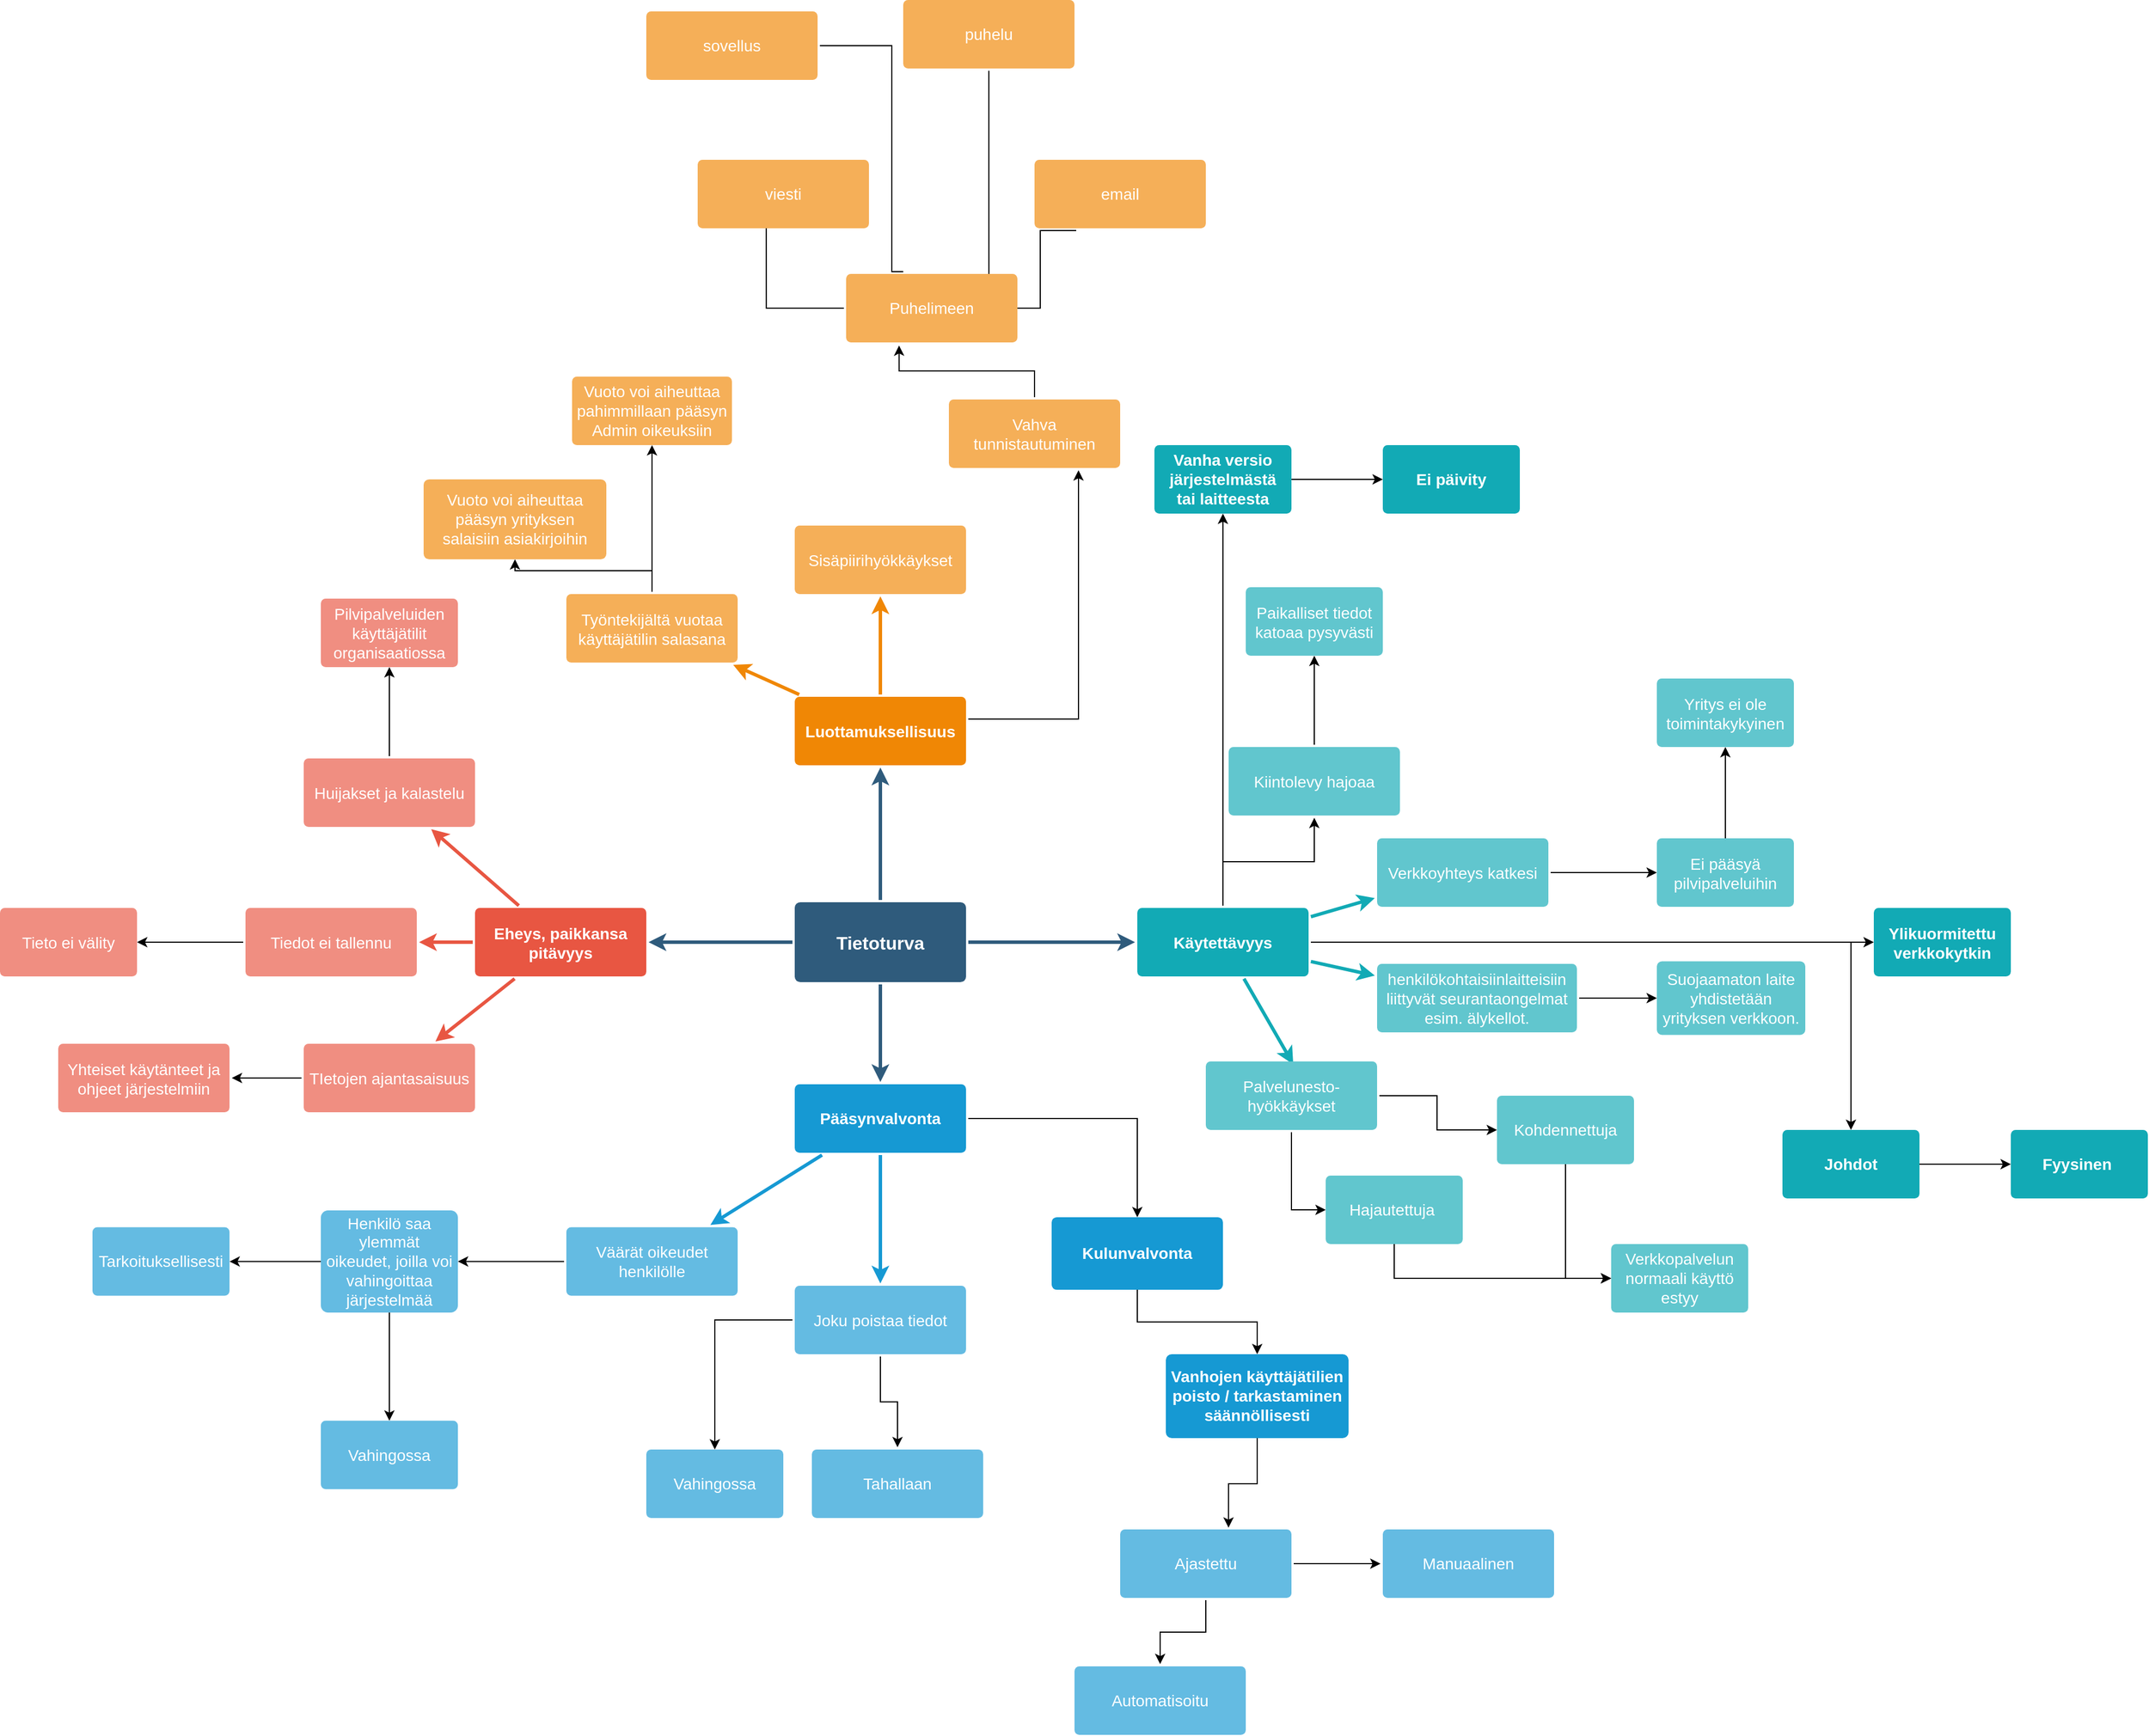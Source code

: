 <mxfile version="20.2.8" type="device"><diagram id="6a731a19-8d31-9384-78a2-239565b7b9f0" name="Page-1"><mxGraphModel dx="3178" dy="1973" grid="1" gridSize="10" guides="1" tooltips="1" connect="1" arrows="1" fold="1" page="1" pageScale="1" pageWidth="1169" pageHeight="827" background="none" math="0" shadow="0"><root><mxCell id="0"/><mxCell id="1" parent="0"/><mxCell id="1745" value="" style="edgeStyle=none;rounded=0;jumpStyle=none;html=1;shadow=0;labelBackgroundColor=none;startArrow=none;startFill=0;endArrow=classic;endFill=1;jettySize=auto;orthogonalLoop=1;strokeColor=#2F5B7C;strokeWidth=3;fontFamily=Helvetica;fontSize=16;fontColor=#23445D;spacing=5;" parent="1" source="1749" target="1764" edge="1"><mxGeometry relative="1" as="geometry"/></mxCell><mxCell id="1746" value="" style="edgeStyle=none;rounded=0;jumpStyle=none;html=1;shadow=0;labelBackgroundColor=none;startArrow=none;startFill=0;endArrow=classic;endFill=1;jettySize=auto;orthogonalLoop=1;strokeColor=#2F5B7C;strokeWidth=3;fontFamily=Helvetica;fontSize=16;fontColor=#23445D;spacing=5;" parent="1" source="1749" target="1771" edge="1"><mxGeometry relative="1" as="geometry"/></mxCell><mxCell id="1747" value="" style="edgeStyle=none;rounded=0;jumpStyle=none;html=1;shadow=0;labelBackgroundColor=none;startArrow=none;startFill=0;endArrow=classic;endFill=1;jettySize=auto;orthogonalLoop=1;strokeColor=#2F5B7C;strokeWidth=3;fontFamily=Helvetica;fontSize=16;fontColor=#23445D;spacing=5;" parent="1" source="1749" target="1760" edge="1"><mxGeometry relative="1" as="geometry"/></mxCell><mxCell id="1748" value="" style="edgeStyle=none;rounded=0;jumpStyle=none;html=1;shadow=0;labelBackgroundColor=none;startArrow=none;startFill=0;endArrow=classic;endFill=1;jettySize=auto;orthogonalLoop=1;strokeColor=#2F5B7C;strokeWidth=3;fontFamily=Helvetica;fontSize=16;fontColor=#23445D;spacing=5;" parent="1" source="1749" target="1753" edge="1"><mxGeometry relative="1" as="geometry"/></mxCell><mxCell id="1749" value="Tietoturva" style="rounded=1;whiteSpace=wrap;html=1;shadow=0;labelBackgroundColor=none;strokeColor=none;strokeWidth=3;fillColor=#2F5B7C;fontFamily=Helvetica;fontSize=16;fontColor=#FFFFFF;align=center;fontStyle=1;spacing=5;arcSize=7;perimeterSpacing=2;" parent="1" vertex="1"><mxGeometry x="495" y="380.5" width="150" height="70" as="geometry"/></mxCell><mxCell id="1750" value="" style="edgeStyle=none;rounded=1;jumpStyle=none;html=1;shadow=0;labelBackgroundColor=none;startArrow=none;startFill=0;jettySize=auto;orthogonalLoop=1;strokeColor=#E85642;strokeWidth=3;fontFamily=Helvetica;fontSize=14;fontColor=#FFFFFF;spacing=5;fontStyle=1;fillColor=#b0e3e6;" parent="1" source="1753" target="1756" edge="1"><mxGeometry relative="1" as="geometry"/></mxCell><mxCell id="1751" value="" style="edgeStyle=none;rounded=1;jumpStyle=none;html=1;shadow=0;labelBackgroundColor=none;startArrow=none;startFill=0;jettySize=auto;orthogonalLoop=1;strokeColor=#E85642;strokeWidth=3;fontFamily=Helvetica;fontSize=14;fontColor=#FFFFFF;spacing=5;fontStyle=1;fillColor=#b0e3e6;" parent="1" source="1753" target="1755" edge="1"><mxGeometry relative="1" as="geometry"/></mxCell><mxCell id="1752" value="" style="edgeStyle=none;rounded=1;jumpStyle=none;html=1;shadow=0;labelBackgroundColor=none;startArrow=none;startFill=0;jettySize=auto;orthogonalLoop=1;strokeColor=#E85642;strokeWidth=3;fontFamily=Helvetica;fontSize=14;fontColor=#FFFFFF;spacing=5;fontStyle=1;fillColor=#b0e3e6;" parent="1" source="1753" target="1754" edge="1"><mxGeometry relative="1" as="geometry"/></mxCell><mxCell id="1753" value="Eheys, paikkansa&lt;br&gt;pitävyys" style="rounded=1;whiteSpace=wrap;html=1;shadow=0;labelBackgroundColor=none;strokeColor=none;strokeWidth=3;fillColor=#e85642;fontFamily=Helvetica;fontSize=14;fontColor=#FFFFFF;align=center;spacing=5;fontStyle=1;arcSize=7;perimeterSpacing=2;" parent="1" vertex="1"><mxGeometry x="215" y="385.5" width="150" height="60" as="geometry"/></mxCell><mxCell id="Bd0TmmL1sIA542jDW2mj-1779" style="edgeStyle=orthogonalEdgeStyle;rounded=0;orthogonalLoop=1;jettySize=auto;html=1;entryX=1;entryY=0.5;entryDx=0;entryDy=0;" edge="1" parent="1" source="1754" target="Bd0TmmL1sIA542jDW2mj-1778"><mxGeometry relative="1" as="geometry"/></mxCell><mxCell id="1754" value="TIetojen ajantasaisuus" style="rounded=1;whiteSpace=wrap;html=1;shadow=0;labelBackgroundColor=none;strokeColor=none;strokeWidth=3;fillColor=#f08e81;fontFamily=Helvetica;fontSize=14;fontColor=#FFFFFF;align=center;spacing=5;fontStyle=0;arcSize=7;perimeterSpacing=2;" parent="1" vertex="1"><mxGeometry x="65" y="504.5" width="150" height="60" as="geometry"/></mxCell><mxCell id="c_ixylaXonB2p8Ag9LQh-1841" value="" style="edgeStyle=orthogonalEdgeStyle;rounded=0;orthogonalLoop=1;jettySize=auto;html=1;" parent="1" source="1755" target="c_ixylaXonB2p8Ag9LQh-1840" edge="1"><mxGeometry relative="1" as="geometry"/></mxCell><mxCell id="1755" value="Tiedot ei tallennu" style="rounded=1;whiteSpace=wrap;html=1;shadow=0;labelBackgroundColor=none;strokeColor=none;strokeWidth=3;fillColor=#f08e81;fontFamily=Helvetica;fontSize=14;fontColor=#FFFFFF;align=center;spacing=5;fontStyle=0;arcSize=7;perimeterSpacing=2;" parent="1" vertex="1"><mxGeometry x="14" y="385.5" width="150" height="60" as="geometry"/></mxCell><mxCell id="c_ixylaXonB2p8Ag9LQh-1784" value="" style="edgeStyle=orthogonalEdgeStyle;rounded=0;orthogonalLoop=1;jettySize=auto;html=1;" parent="1" source="1756" target="c_ixylaXonB2p8Ag9LQh-1783" edge="1"><mxGeometry relative="1" as="geometry"/></mxCell><mxCell id="1756" value="Huijakset ja kalastelu" style="rounded=1;whiteSpace=wrap;html=1;shadow=0;labelBackgroundColor=none;strokeColor=none;strokeWidth=3;fillColor=#f08e81;fontFamily=Helvetica;fontSize=14;fontColor=#FFFFFF;align=center;spacing=5;fontStyle=0;arcSize=7;perimeterSpacing=2;" parent="1" vertex="1"><mxGeometry x="65" y="254.5" width="150" height="60" as="geometry"/></mxCell><mxCell id="1757" value="" style="edgeStyle=none;rounded=0;jumpStyle=none;html=1;shadow=0;labelBackgroundColor=none;startArrow=none;startFill=0;endArrow=classic;endFill=1;jettySize=auto;orthogonalLoop=1;strokeColor=#1699D3;strokeWidth=3;fontFamily=Helvetica;fontSize=14;fontColor=#FFFFFF;spacing=5;" parent="1" source="1760" target="1763" edge="1"><mxGeometry relative="1" as="geometry"/></mxCell><mxCell id="1758" value="" style="edgeStyle=none;rounded=0;jumpStyle=none;html=1;shadow=0;labelBackgroundColor=none;startArrow=none;startFill=0;endArrow=classic;endFill=1;jettySize=auto;orthogonalLoop=1;strokeColor=#1699D3;strokeWidth=3;fontFamily=Helvetica;fontSize=14;fontColor=#FFFFFF;spacing=5;" parent="1" source="1760" target="1762" edge="1"><mxGeometry relative="1" as="geometry"/></mxCell><mxCell id="c_ixylaXonB2p8Ag9LQh-1813" value="" style="edgeStyle=orthogonalEdgeStyle;rounded=0;orthogonalLoop=1;jettySize=auto;html=1;" parent="1" source="1760" target="c_ixylaXonB2p8Ag9LQh-1812" edge="1"><mxGeometry relative="1" as="geometry"/></mxCell><mxCell id="1760" value="Pääsynvalvonta" style="rounded=1;whiteSpace=wrap;html=1;shadow=0;labelBackgroundColor=none;strokeColor=none;strokeWidth=3;fillColor=#1699d3;fontFamily=Helvetica;fontSize=14;fontColor=#FFFFFF;align=center;spacing=5;fontStyle=1;arcSize=7;perimeterSpacing=2;" parent="1" vertex="1"><mxGeometry x="495" y="540" width="150" height="60" as="geometry"/></mxCell><mxCell id="1761" value="Tahallaan" style="rounded=1;whiteSpace=wrap;html=1;shadow=0;labelBackgroundColor=none;strokeColor=none;strokeWidth=3;fillColor=#64bbe2;fontFamily=Helvetica;fontSize=14;fontColor=#FFFFFF;align=center;spacing=5;arcSize=7;perimeterSpacing=2;" parent="1" vertex="1"><mxGeometry x="510" y="860" width="150" height="60" as="geometry"/></mxCell><mxCell id="c_ixylaXonB2p8Ag9LQh-1810" value="" style="edgeStyle=orthogonalEdgeStyle;rounded=0;orthogonalLoop=1;jettySize=auto;html=1;" parent="1" source="1762" target="c_ixylaXonB2p8Ag9LQh-1809" edge="1"><mxGeometry relative="1" as="geometry"/></mxCell><mxCell id="c_ixylaXonB2p8Ag9LQh-1811" value="" style="edgeStyle=orthogonalEdgeStyle;rounded=0;orthogonalLoop=1;jettySize=auto;html=1;" parent="1" source="1762" target="1761" edge="1"><mxGeometry relative="1" as="geometry"/></mxCell><mxCell id="1762" value="Joku poistaa tiedot" style="rounded=1;whiteSpace=wrap;html=1;shadow=0;labelBackgroundColor=none;strokeColor=none;strokeWidth=3;fillColor=#64bbe2;fontFamily=Helvetica;fontSize=14;fontColor=#FFFFFF;align=center;spacing=5;arcSize=7;perimeterSpacing=2;" parent="1" vertex="1"><mxGeometry x="495" y="716.5" width="150" height="60" as="geometry"/></mxCell><mxCell id="c_ixylaXonB2p8Ag9LQh-1786" value="" style="edgeStyle=orthogonalEdgeStyle;rounded=0;orthogonalLoop=1;jettySize=auto;html=1;" parent="1" source="1763" target="c_ixylaXonB2p8Ag9LQh-1785" edge="1"><mxGeometry relative="1" as="geometry"/></mxCell><mxCell id="1763" value="Väärät oikeudet henkilölle" style="rounded=1;whiteSpace=wrap;html=1;shadow=0;labelBackgroundColor=none;strokeColor=none;strokeWidth=3;fillColor=#64bbe2;fontFamily=Helvetica;fontSize=14;fontColor=#FFFFFF;align=center;spacing=5;arcSize=7;perimeterSpacing=2;" parent="1" vertex="1"><mxGeometry x="295" y="665.25" width="150" height="60" as="geometry"/></mxCell><mxCell id="Bd0TmmL1sIA542jDW2mj-1781" style="edgeStyle=orthogonalEdgeStyle;rounded=0;orthogonalLoop=1;jettySize=auto;html=1;entryX=0.75;entryY=1;entryDx=0;entryDy=0;" edge="1" parent="1" source="1764" target="Bd0TmmL1sIA542jDW2mj-1780"><mxGeometry relative="1" as="geometry"><Array as="points"><mxPoint x="743" y="220"/></Array></mxGeometry></mxCell><mxCell id="1764" value="Luottamuksellisuus" style="rounded=1;whiteSpace=wrap;html=1;shadow=0;labelBackgroundColor=none;strokeColor=none;strokeWidth=3;fillColor=#F08705;fontFamily=Helvetica;fontSize=14;fontColor=#FFFFFF;align=center;spacing=5;fontStyle=1;arcSize=7;perimeterSpacing=2;" parent="1" vertex="1"><mxGeometry x="495" y="200.5" width="150" height="60" as="geometry"/></mxCell><mxCell id="1767" value="Sisäpiirihyökkäykset" style="rounded=1;whiteSpace=wrap;html=1;shadow=0;labelBackgroundColor=none;strokeColor=none;strokeWidth=3;fillColor=#f5af58;fontFamily=Helvetica;fontSize=14;fontColor=#FFFFFF;align=center;spacing=5;arcSize=7;perimeterSpacing=2;" parent="1" vertex="1"><mxGeometry x="495" y="50.5" width="150" height="60" as="geometry"/></mxCell><mxCell id="1768" value="" style="edgeStyle=none;rounded=0;jumpStyle=none;html=1;shadow=0;labelBackgroundColor=none;startArrow=none;startFill=0;endArrow=classic;endFill=1;jettySize=auto;orthogonalLoop=1;strokeColor=#F08705;strokeWidth=3;fontFamily=Helvetica;fontSize=14;fontColor=#FFFFFF;spacing=5;" parent="1" source="1764" target="1767" edge="1"><mxGeometry relative="1" as="geometry"/></mxCell><mxCell id="c_ixylaXonB2p8Ag9LQh-1788" value="" style="edgeStyle=orthogonalEdgeStyle;rounded=0;orthogonalLoop=1;jettySize=auto;html=1;" parent="1" source="1769" target="c_ixylaXonB2p8Ag9LQh-1787" edge="1"><mxGeometry relative="1" as="geometry"><Array as="points"><mxPoint x="370" y="90"/><mxPoint x="250" y="90"/></Array></mxGeometry></mxCell><mxCell id="c_ixylaXonB2p8Ag9LQh-1796" value="" style="edgeStyle=orthogonalEdgeStyle;rounded=0;orthogonalLoop=1;jettySize=auto;html=1;" parent="1" source="1769" target="c_ixylaXonB2p8Ag9LQh-1795" edge="1"><mxGeometry relative="1" as="geometry"/></mxCell><mxCell id="1769" value="Työntekijältä vuotaa käyttäjätilin salasana" style="rounded=1;whiteSpace=wrap;html=1;shadow=0;labelBackgroundColor=none;strokeColor=none;strokeWidth=3;fillColor=#f5af58;fontFamily=Helvetica;fontSize=14;fontColor=#FFFFFF;align=center;spacing=5;arcSize=7;perimeterSpacing=2;" parent="1" vertex="1"><mxGeometry x="295" y="110.5" width="150" height="60" as="geometry"/></mxCell><mxCell id="1770" value="" style="edgeStyle=none;rounded=0;jumpStyle=none;html=1;shadow=0;labelBackgroundColor=none;startArrow=none;startFill=0;endArrow=classic;endFill=1;jettySize=auto;orthogonalLoop=1;strokeColor=#F08705;strokeWidth=3;fontFamily=Helvetica;fontSize=14;fontColor=#FFFFFF;spacing=5;" parent="1" source="1764" target="1769" edge="1"><mxGeometry relative="1" as="geometry"/></mxCell><mxCell id="c_ixylaXonB2p8Ag9LQh-1831" value="" style="edgeStyle=orthogonalEdgeStyle;rounded=0;orthogonalLoop=1;jettySize=auto;html=1;" parent="1" source="1771" target="1778" edge="1"><mxGeometry relative="1" as="geometry"/></mxCell><mxCell id="c_ixylaXonB2p8Ag9LQh-1833" value="" style="edgeStyle=orthogonalEdgeStyle;rounded=0;orthogonalLoop=1;jettySize=auto;html=1;" parent="1" source="1771" target="c_ixylaXonB2p8Ag9LQh-1832" edge="1"><mxGeometry relative="1" as="geometry"/></mxCell><mxCell id="c_ixylaXonB2p8Ag9LQh-1835" value="" style="edgeStyle=orthogonalEdgeStyle;rounded=0;orthogonalLoop=1;jettySize=auto;html=1;" parent="1" source="1771" target="c_ixylaXonB2p8Ag9LQh-1834" edge="1"><mxGeometry relative="1" as="geometry"/></mxCell><mxCell id="c_ixylaXonB2p8Ag9LQh-1837" value="" style="edgeStyle=orthogonalEdgeStyle;rounded=0;orthogonalLoop=1;jettySize=auto;html=1;" parent="1" source="1771" target="c_ixylaXonB2p8Ag9LQh-1836" edge="1"><mxGeometry relative="1" as="geometry"/></mxCell><mxCell id="1771" value="Käytettävyys" style="rounded=1;whiteSpace=wrap;html=1;shadow=0;labelBackgroundColor=none;strokeColor=none;strokeWidth=3;fillColor=#12aab5;fontFamily=Helvetica;fontSize=14;fontColor=#FFFFFF;align=center;spacing=5;fontStyle=1;arcSize=7;perimeterSpacing=2;" parent="1" vertex="1"><mxGeometry x="795" y="385.5" width="150" height="60" as="geometry"/></mxCell><mxCell id="1773" value="" style="edgeStyle=none;rounded=1;jumpStyle=none;html=1;shadow=0;labelBackgroundColor=none;startArrow=none;startFill=0;jettySize=auto;orthogonalLoop=1;strokeColor=#12AAB5;strokeWidth=3;fontFamily=Helvetica;fontSize=14;fontColor=#FFFFFF;spacing=5;fontStyle=1;fillColor=#b0e3e6;" parent="1" source="1771" edge="1"><mxGeometry relative="1" as="geometry"><mxPoint x="931.583" y="522.5" as="targetPoint"/></mxGeometry></mxCell><mxCell id="c_ixylaXonB2p8Ag9LQh-1782" value="" style="edgeStyle=orthogonalEdgeStyle;rounded=0;orthogonalLoop=1;jettySize=auto;html=1;" parent="1" source="1774" target="c_ixylaXonB2p8Ag9LQh-1781" edge="1"><mxGeometry relative="1" as="geometry"/></mxCell><mxCell id="1774" value="henkilökohtaisiinlaitteisiin liittyvät seurantaongelmat esim. älykellot." style="rounded=1;whiteSpace=wrap;html=1;shadow=0;labelBackgroundColor=none;strokeColor=none;strokeWidth=3;fillColor=#61C6CE;fontFamily=Helvetica;fontSize=14;fontColor=#FFFFFF;align=center;spacing=5;fontStyle=0;arcSize=7;perimeterSpacing=2;" parent="1" vertex="1"><mxGeometry x="1005" y="434.5" width="175" height="60" as="geometry"/></mxCell><mxCell id="1775" value="" style="edgeStyle=none;rounded=1;jumpStyle=none;html=1;shadow=0;labelBackgroundColor=none;startArrow=none;startFill=0;jettySize=auto;orthogonalLoop=1;strokeColor=#12AAB5;strokeWidth=3;fontFamily=Helvetica;fontSize=14;fontColor=#FFFFFF;spacing=5;fontStyle=1;fillColor=#b0e3e6;" parent="1" source="1771" target="1774" edge="1"><mxGeometry relative="1" as="geometry"/></mxCell><mxCell id="c_ixylaXonB2p8Ag9LQh-1792" value="" style="edgeStyle=orthogonalEdgeStyle;rounded=0;orthogonalLoop=1;jettySize=auto;html=1;" parent="1" source="1776" target="c_ixylaXonB2p8Ag9LQh-1791" edge="1"><mxGeometry relative="1" as="geometry"/></mxCell><mxCell id="1776" value="Verkkoyhteys katkesi" style="rounded=1;whiteSpace=wrap;html=1;shadow=0;labelBackgroundColor=none;strokeColor=none;strokeWidth=3;fillColor=#61c6ce;fontFamily=Helvetica;fontSize=14;fontColor=#FFFFFF;align=center;spacing=5;fontStyle=0;arcSize=7;perimeterSpacing=2;" parent="1" vertex="1"><mxGeometry x="1005" y="324.5" width="150" height="60" as="geometry"/></mxCell><mxCell id="1777" value="" style="edgeStyle=none;rounded=1;jumpStyle=none;html=1;shadow=0;labelBackgroundColor=none;startArrow=none;startFill=0;jettySize=auto;orthogonalLoop=1;strokeColor=#12AAB5;strokeWidth=3;fontFamily=Helvetica;fontSize=14;fontColor=#FFFFFF;spacing=5;fontStyle=1;fillColor=#b0e3e6;" parent="1" source="1771" target="1776" edge="1"><mxGeometry relative="1" as="geometry"/></mxCell><mxCell id="c_ixylaXonB2p8Ag9LQh-1790" value="" style="edgeStyle=orthogonalEdgeStyle;rounded=0;orthogonalLoop=1;jettySize=auto;html=1;" parent="1" source="1778" target="c_ixylaXonB2p8Ag9LQh-1789" edge="1"><mxGeometry relative="1" as="geometry"/></mxCell><mxCell id="1778" value="Kiintolevy hajoaa" style="rounded=1;whiteSpace=wrap;html=1;shadow=0;labelBackgroundColor=none;strokeColor=none;strokeWidth=3;fillColor=#61c6ce;fontFamily=Helvetica;fontSize=14;fontColor=#FFFFFF;align=center;spacing=5;fontStyle=0;arcSize=7;perimeterSpacing=2;" parent="1" vertex="1"><mxGeometry x="875" y="244.5" width="150" height="60" as="geometry"/></mxCell><mxCell id="c_ixylaXonB2p8Ag9LQh-1781" value="Suojaamaton laite yhdistetään yrityksen verkkoon." style="whiteSpace=wrap;html=1;fontSize=14;fillColor=#61c6ce;strokeColor=none;fontColor=#FFFFFF;rounded=1;shadow=0;labelBackgroundColor=none;strokeWidth=3;spacing=5;fontStyle=0;arcSize=7;" parent="1" vertex="1"><mxGeometry x="1250" y="432.25" width="130" height="64.5" as="geometry"/></mxCell><mxCell id="c_ixylaXonB2p8Ag9LQh-1783" value="Pilvipalveluiden&lt;br&gt;käyttäjätilit organisaatiossa" style="whiteSpace=wrap;html=1;fontSize=14;fillColor=#f08e81;strokeColor=none;fontColor=#FFFFFF;rounded=1;shadow=0;labelBackgroundColor=none;strokeWidth=3;spacing=5;fontStyle=0;arcSize=7;" parent="1" vertex="1"><mxGeometry x="80" y="114.5" width="120" height="60" as="geometry"/></mxCell><mxCell id="c_ixylaXonB2p8Ag9LQh-1798" value="" style="edgeStyle=orthogonalEdgeStyle;rounded=0;orthogonalLoop=1;jettySize=auto;html=1;" parent="1" source="c_ixylaXonB2p8Ag9LQh-1785" target="c_ixylaXonB2p8Ag9LQh-1797" edge="1"><mxGeometry relative="1" as="geometry"/></mxCell><mxCell id="c_ixylaXonB2p8Ag9LQh-1800" value="" style="edgeStyle=orthogonalEdgeStyle;rounded=0;orthogonalLoop=1;jettySize=auto;html=1;" parent="1" source="c_ixylaXonB2p8Ag9LQh-1785" target="c_ixylaXonB2p8Ag9LQh-1799" edge="1"><mxGeometry relative="1" as="geometry"/></mxCell><mxCell id="c_ixylaXonB2p8Ag9LQh-1785" value="Henkilö saa ylemmät oikeudet, joilla voi vahingoittaa järjestelmää" style="whiteSpace=wrap;html=1;fontSize=14;fillColor=#64bbe2;strokeColor=none;fontColor=#FFFFFF;rounded=1;shadow=0;labelBackgroundColor=none;strokeWidth=3;spacing=5;arcSize=7;" parent="1" vertex="1"><mxGeometry x="80" y="650.5" width="120" height="89.5" as="geometry"/></mxCell><mxCell id="c_ixylaXonB2p8Ag9LQh-1787" value="Vuoto voi aiheuttaa pääsyn yrityksen salaisiin asiakirjoihin" style="whiteSpace=wrap;html=1;fontSize=14;fillColor=#f5af58;strokeColor=none;fontColor=#FFFFFF;rounded=1;shadow=0;labelBackgroundColor=none;strokeWidth=3;spacing=5;arcSize=7;" parent="1" vertex="1"><mxGeometry x="170" y="10" width="160" height="70" as="geometry"/></mxCell><mxCell id="c_ixylaXonB2p8Ag9LQh-1789" value="Paikalliset tiedot katoaa pysyvästi" style="whiteSpace=wrap;html=1;fontSize=14;fillColor=#61c6ce;strokeColor=none;fontColor=#FFFFFF;rounded=1;shadow=0;labelBackgroundColor=none;strokeWidth=3;spacing=5;fontStyle=0;arcSize=7;" parent="1" vertex="1"><mxGeometry x="890" y="104.5" width="120" height="60" as="geometry"/></mxCell><mxCell id="c_ixylaXonB2p8Ag9LQh-1794" value="" style="edgeStyle=orthogonalEdgeStyle;rounded=0;orthogonalLoop=1;jettySize=auto;html=1;" parent="1" source="c_ixylaXonB2p8Ag9LQh-1791" target="c_ixylaXonB2p8Ag9LQh-1793" edge="1"><mxGeometry relative="1" as="geometry"/></mxCell><mxCell id="c_ixylaXonB2p8Ag9LQh-1791" value="Ei pääsyä pilvipalveluihin" style="whiteSpace=wrap;html=1;fontSize=14;fillColor=#61c6ce;strokeColor=none;fontColor=#FFFFFF;rounded=1;shadow=0;labelBackgroundColor=none;strokeWidth=3;spacing=5;fontStyle=0;arcSize=7;" parent="1" vertex="1"><mxGeometry x="1250" y="324.5" width="120" height="60" as="geometry"/></mxCell><mxCell id="c_ixylaXonB2p8Ag9LQh-1793" value="Yritys ei ole toimintakykyinen" style="whiteSpace=wrap;html=1;fontSize=14;fillColor=#61c6ce;strokeColor=none;fontColor=#FFFFFF;rounded=1;shadow=0;labelBackgroundColor=none;strokeWidth=3;spacing=5;fontStyle=0;arcSize=7;" parent="1" vertex="1"><mxGeometry x="1250" y="184.5" width="120" height="60" as="geometry"/></mxCell><mxCell id="c_ixylaXonB2p8Ag9LQh-1795" value="Vuoto voi aiheuttaa pahimmillaan pääsyn Admin oikeuksiin" style="whiteSpace=wrap;html=1;fontSize=14;fillColor=#f5af58;strokeColor=none;fontColor=#FFFFFF;rounded=1;shadow=0;labelBackgroundColor=none;strokeWidth=3;spacing=5;arcSize=7;" parent="1" vertex="1"><mxGeometry x="300" y="-80" width="140" height="60" as="geometry"/></mxCell><mxCell id="c_ixylaXonB2p8Ag9LQh-1797" value="Tarkoituksellisesti" style="whiteSpace=wrap;html=1;fontSize=14;fillColor=#64bbe2;strokeColor=none;fontColor=#FFFFFF;rounded=1;shadow=0;labelBackgroundColor=none;strokeWidth=3;spacing=5;arcSize=7;" parent="1" vertex="1"><mxGeometry x="-120" y="665.25" width="120" height="60" as="geometry"/></mxCell><mxCell id="c_ixylaXonB2p8Ag9LQh-1799" value="Vahingossa" style="whiteSpace=wrap;html=1;fontSize=14;fillColor=#64bbe2;strokeColor=none;fontColor=#FFFFFF;rounded=1;shadow=0;labelBackgroundColor=none;strokeWidth=3;spacing=5;arcSize=7;" parent="1" vertex="1"><mxGeometry x="80" y="834.75" width="120" height="60" as="geometry"/></mxCell><mxCell id="c_ixylaXonB2p8Ag9LQh-1809" value="Vahingossa" style="whiteSpace=wrap;html=1;fontSize=14;fillColor=#64bbe2;strokeColor=none;fontColor=#FFFFFF;rounded=1;shadow=0;labelBackgroundColor=none;strokeWidth=3;spacing=5;arcSize=7;" parent="1" vertex="1"><mxGeometry x="365" y="860" width="120" height="60" as="geometry"/></mxCell><mxCell id="c_ixylaXonB2p8Ag9LQh-1815" value="" style="edgeStyle=orthogonalEdgeStyle;rounded=0;orthogonalLoop=1;jettySize=auto;html=1;" parent="1" source="c_ixylaXonB2p8Ag9LQh-1812" target="c_ixylaXonB2p8Ag9LQh-1814" edge="1"><mxGeometry relative="1" as="geometry"/></mxCell><mxCell id="c_ixylaXonB2p8Ag9LQh-1812" value="Kulunvalvonta" style="whiteSpace=wrap;html=1;fontSize=14;fillColor=#1699d3;strokeColor=none;fontColor=#FFFFFF;rounded=1;shadow=0;labelBackgroundColor=none;strokeWidth=3;spacing=5;fontStyle=1;arcSize=7;" parent="1" vertex="1"><mxGeometry x="720" y="656.5" width="150" height="63.5" as="geometry"/></mxCell><mxCell id="Bd0TmmL1sIA542jDW2mj-1793" style="edgeStyle=orthogonalEdgeStyle;rounded=0;orthogonalLoop=1;jettySize=auto;html=1;entryX=0.629;entryY=0.007;entryDx=0;entryDy=0;entryPerimeter=0;" edge="1" parent="1" source="c_ixylaXonB2p8Ag9LQh-1814" target="Bd0TmmL1sIA542jDW2mj-1792"><mxGeometry relative="1" as="geometry"/></mxCell><mxCell id="c_ixylaXonB2p8Ag9LQh-1814" value="Vanhojen käyttäjätilien poisto / tarkastaminen säännöllisesti" style="whiteSpace=wrap;html=1;fontSize=14;fillColor=#1699d3;strokeColor=none;fontColor=#FFFFFF;rounded=1;shadow=0;labelBackgroundColor=none;strokeWidth=3;spacing=5;fontStyle=1;arcSize=7;" parent="1" vertex="1"><mxGeometry x="820" y="776.5" width="160" height="73.5" as="geometry"/></mxCell><mxCell id="c_ixylaXonB2p8Ag9LQh-1825" style="edgeStyle=orthogonalEdgeStyle;rounded=0;orthogonalLoop=1;jettySize=auto;html=1;entryX=0;entryY=0.5;entryDx=0;entryDy=0;" parent="1" source="c_ixylaXonB2p8Ag9LQh-1816" target="c_ixylaXonB2p8Ag9LQh-1822" edge="1"><mxGeometry relative="1" as="geometry"/></mxCell><mxCell id="c_ixylaXonB2p8Ag9LQh-1826" style="edgeStyle=orthogonalEdgeStyle;rounded=0;orthogonalLoop=1;jettySize=auto;html=1;entryX=0;entryY=0.5;entryDx=0;entryDy=0;" parent="1" source="c_ixylaXonB2p8Ag9LQh-1816" target="c_ixylaXonB2p8Ag9LQh-1823" edge="1"><mxGeometry relative="1" as="geometry"/></mxCell><mxCell id="c_ixylaXonB2p8Ag9LQh-1816" value="Palvelunesto-&lt;br&gt;hyökkäykset" style="rounded=1;whiteSpace=wrap;html=1;shadow=0;labelBackgroundColor=none;strokeColor=none;strokeWidth=3;fillColor=#61C6CE;fontFamily=Helvetica;fontSize=14;fontColor=#FFFFFF;align=center;spacing=5;fontStyle=0;arcSize=7;perimeterSpacing=2;" parent="1" vertex="1"><mxGeometry x="855" y="520" width="150" height="60" as="geometry"/></mxCell><mxCell id="c_ixylaXonB2p8Ag9LQh-1830" style="edgeStyle=orthogonalEdgeStyle;rounded=0;orthogonalLoop=1;jettySize=auto;html=1;" parent="1" source="c_ixylaXonB2p8Ag9LQh-1822" target="c_ixylaXonB2p8Ag9LQh-1824" edge="1"><mxGeometry relative="1" as="geometry"><Array as="points"><mxPoint x="1020" y="710"/></Array></mxGeometry></mxCell><mxCell id="c_ixylaXonB2p8Ag9LQh-1822" value="Hajautettuja&amp;nbsp;" style="whiteSpace=wrap;html=1;fontSize=14;fillColor=#61C6CE;strokeColor=none;fontColor=#FFFFFF;rounded=1;shadow=0;labelBackgroundColor=none;strokeWidth=3;spacing=5;fontStyle=0;arcSize=7;" parent="1" vertex="1"><mxGeometry x="960" y="620" width="120" height="60" as="geometry"/></mxCell><mxCell id="c_ixylaXonB2p8Ag9LQh-1827" style="edgeStyle=orthogonalEdgeStyle;rounded=0;orthogonalLoop=1;jettySize=auto;html=1;entryX=0;entryY=0.5;entryDx=0;entryDy=0;" parent="1" source="c_ixylaXonB2p8Ag9LQh-1823" target="c_ixylaXonB2p8Ag9LQh-1824" edge="1"><mxGeometry relative="1" as="geometry"/></mxCell><mxCell id="c_ixylaXonB2p8Ag9LQh-1823" value="Kohdennettuja" style="whiteSpace=wrap;html=1;fontSize=14;fillColor=#61C6CE;strokeColor=none;fontColor=#FFFFFF;rounded=1;shadow=0;labelBackgroundColor=none;strokeWidth=3;spacing=5;fontStyle=0;arcSize=7;" parent="1" vertex="1"><mxGeometry x="1110" y="550" width="120" height="60" as="geometry"/></mxCell><mxCell id="c_ixylaXonB2p8Ag9LQh-1824" value="Verkkopalvelun normaali käyttö estyy" style="whiteSpace=wrap;html=1;fontSize=14;fillColor=#61C6CE;strokeColor=none;fontColor=#FFFFFF;rounded=1;shadow=0;labelBackgroundColor=none;strokeWidth=3;spacing=5;fontStyle=0;arcSize=7;" parent="1" vertex="1"><mxGeometry x="1210" y="680" width="120" height="60" as="geometry"/></mxCell><mxCell id="c_ixylaXonB2p8Ag9LQh-1843" value="" style="edgeStyle=orthogonalEdgeStyle;rounded=0;orthogonalLoop=1;jettySize=auto;html=1;" parent="1" source="c_ixylaXonB2p8Ag9LQh-1832" target="c_ixylaXonB2p8Ag9LQh-1842" edge="1"><mxGeometry relative="1" as="geometry"/></mxCell><mxCell id="c_ixylaXonB2p8Ag9LQh-1832" value="Vanha versio järjestelmästä tai laitteesta" style="whiteSpace=wrap;html=1;fontSize=14;fillColor=#12aab5;strokeColor=none;fontColor=#FFFFFF;rounded=1;shadow=0;labelBackgroundColor=none;strokeWidth=3;spacing=5;fontStyle=1;arcSize=7;" parent="1" vertex="1"><mxGeometry x="810" y="-20.0" width="120" height="60" as="geometry"/></mxCell><mxCell id="c_ixylaXonB2p8Ag9LQh-1834" value="Ylikuormitettu verkkokytkin" style="whiteSpace=wrap;html=1;fontSize=14;fillColor=#12aab5;strokeColor=none;fontColor=#FFFFFF;rounded=1;shadow=0;labelBackgroundColor=none;strokeWidth=3;spacing=5;fontStyle=1;arcSize=7;" parent="1" vertex="1"><mxGeometry x="1440" y="385.5" width="120" height="60" as="geometry"/></mxCell><mxCell id="c_ixylaXonB2p8Ag9LQh-1839" value="" style="edgeStyle=orthogonalEdgeStyle;rounded=0;orthogonalLoop=1;jettySize=auto;html=1;" parent="1" source="c_ixylaXonB2p8Ag9LQh-1836" target="c_ixylaXonB2p8Ag9LQh-1838" edge="1"><mxGeometry relative="1" as="geometry"/></mxCell><mxCell id="c_ixylaXonB2p8Ag9LQh-1836" value="Johdot" style="whiteSpace=wrap;html=1;fontSize=14;fillColor=#12aab5;strokeColor=none;fontColor=#FFFFFF;rounded=1;shadow=0;labelBackgroundColor=none;strokeWidth=3;spacing=5;fontStyle=1;arcSize=7;" parent="1" vertex="1"><mxGeometry x="1360" y="580.0" width="120" height="60" as="geometry"/></mxCell><mxCell id="c_ixylaXonB2p8Ag9LQh-1838" value="Fyysinen&amp;nbsp;" style="whiteSpace=wrap;html=1;fontSize=14;fillColor=#12aab5;strokeColor=none;fontColor=#FFFFFF;rounded=1;shadow=0;labelBackgroundColor=none;strokeWidth=3;spacing=5;fontStyle=1;arcSize=7;" parent="1" vertex="1"><mxGeometry x="1560" y="580.0" width="120" height="60" as="geometry"/></mxCell><mxCell id="c_ixylaXonB2p8Ag9LQh-1840" value="Tieto ei välity" style="whiteSpace=wrap;html=1;fontSize=14;fillColor=#f08e81;strokeColor=none;fontColor=#FFFFFF;rounded=1;shadow=0;labelBackgroundColor=none;strokeWidth=3;spacing=5;fontStyle=0;arcSize=7;" parent="1" vertex="1"><mxGeometry x="-201" y="385.5" width="120" height="60" as="geometry"/></mxCell><mxCell id="c_ixylaXonB2p8Ag9LQh-1842" value="Ei päivity" style="whiteSpace=wrap;html=1;fontSize=14;fillColor=#12aab5;strokeColor=none;fontColor=#FFFFFF;rounded=1;shadow=0;labelBackgroundColor=none;strokeWidth=3;spacing=5;fontStyle=1;arcSize=7;" parent="1" vertex="1"><mxGeometry x="1010" y="-20.0" width="120" height="60" as="geometry"/></mxCell><mxCell id="Bd0TmmL1sIA542jDW2mj-1778" value="Yhteiset käytänteet ja ohjeet järjestelmiin" style="rounded=1;whiteSpace=wrap;html=1;shadow=0;labelBackgroundColor=none;strokeColor=none;strokeWidth=3;fillColor=#f08e81;fontFamily=Helvetica;fontSize=14;fontColor=#FFFFFF;align=center;spacing=5;fontStyle=0;arcSize=7;perimeterSpacing=2;" vertex="1" parent="1"><mxGeometry x="-150" y="504.5" width="150" height="60" as="geometry"/></mxCell><mxCell id="Bd0TmmL1sIA542jDW2mj-1787" style="edgeStyle=orthogonalEdgeStyle;rounded=0;orthogonalLoop=1;jettySize=auto;html=1;entryX=0.314;entryY=1.011;entryDx=0;entryDy=0;entryPerimeter=0;" edge="1" parent="1" source="Bd0TmmL1sIA542jDW2mj-1780" target="Bd0TmmL1sIA542jDW2mj-1782"><mxGeometry relative="1" as="geometry"/></mxCell><mxCell id="Bd0TmmL1sIA542jDW2mj-1780" value="Vahva tunnistautuminen" style="rounded=1;whiteSpace=wrap;html=1;shadow=0;labelBackgroundColor=none;strokeColor=none;strokeWidth=3;fillColor=#f5af58;fontFamily=Helvetica;fontSize=14;fontColor=#FFFFFF;align=center;spacing=5;arcSize=7;perimeterSpacing=2;" vertex="1" parent="1"><mxGeometry x="630" y="-60" width="150" height="60" as="geometry"/></mxCell><mxCell id="Bd0TmmL1sIA542jDW2mj-1788" style="edgeStyle=orthogonalEdgeStyle;rounded=0;orthogonalLoop=1;jettySize=auto;html=1;entryX=0.403;entryY=0.813;entryDx=0;entryDy=0;entryPerimeter=0;" edge="1" parent="1" source="Bd0TmmL1sIA542jDW2mj-1782" target="Bd0TmmL1sIA542jDW2mj-1784"><mxGeometry relative="1" as="geometry"><Array as="points"><mxPoint x="470" y="-140"/></Array></mxGeometry></mxCell><mxCell id="Bd0TmmL1sIA542jDW2mj-1782" value="Puhelimeen" style="rounded=1;whiteSpace=wrap;html=1;shadow=0;labelBackgroundColor=none;strokeColor=none;strokeWidth=3;fillColor=#f5af58;fontFamily=Helvetica;fontSize=14;fontColor=#FFFFFF;align=center;spacing=5;arcSize=7;perimeterSpacing=2;" vertex="1" parent="1"><mxGeometry x="540" y="-170" width="150" height="60" as="geometry"/></mxCell><mxCell id="Bd0TmmL1sIA542jDW2mj-1789" style="edgeStyle=orthogonalEdgeStyle;rounded=0;orthogonalLoop=1;jettySize=auto;html=1;exitX=0.25;exitY=1;exitDx=0;exitDy=0;endArrow=none;endFill=0;" edge="1" parent="1" source="Bd0TmmL1sIA542jDW2mj-1783"><mxGeometry relative="1" as="geometry"><mxPoint x="690" y="-140" as="targetPoint"/><Array as="points"><mxPoint x="710" y="-208"/><mxPoint x="710" y="-140"/></Array></mxGeometry></mxCell><mxCell id="Bd0TmmL1sIA542jDW2mj-1783" value="email" style="rounded=1;whiteSpace=wrap;html=1;shadow=0;labelBackgroundColor=none;strokeColor=none;strokeWidth=3;fillColor=#f5af58;fontFamily=Helvetica;fontSize=14;fontColor=#FFFFFF;align=center;spacing=5;arcSize=7;perimeterSpacing=2;" vertex="1" parent="1"><mxGeometry x="705" y="-270" width="150" height="60" as="geometry"/></mxCell><mxCell id="Bd0TmmL1sIA542jDW2mj-1784" value="viesti" style="rounded=1;whiteSpace=wrap;html=1;shadow=0;labelBackgroundColor=none;strokeColor=none;strokeWidth=3;fillColor=#f5af58;fontFamily=Helvetica;fontSize=14;fontColor=#FFFFFF;align=center;spacing=5;arcSize=7;perimeterSpacing=2;" vertex="1" parent="1"><mxGeometry x="410" y="-270" width="150" height="60" as="geometry"/></mxCell><mxCell id="Bd0TmmL1sIA542jDW2mj-1791" style="edgeStyle=orthogonalEdgeStyle;rounded=0;orthogonalLoop=1;jettySize=auto;html=1;endArrow=none;endFill=0;" edge="1" parent="1" source="Bd0TmmL1sIA542jDW2mj-1785"><mxGeometry relative="1" as="geometry"><mxPoint x="590" y="-172" as="targetPoint"/><Array as="points"><mxPoint x="580" y="-370"/><mxPoint x="580" y="-172"/></Array></mxGeometry></mxCell><mxCell id="Bd0TmmL1sIA542jDW2mj-1785" value="sovellus" style="rounded=1;whiteSpace=wrap;html=1;shadow=0;labelBackgroundColor=none;strokeColor=none;strokeWidth=3;fillColor=#f5af58;fontFamily=Helvetica;fontSize=14;fontColor=#FFFFFF;align=center;spacing=5;arcSize=7;perimeterSpacing=2;" vertex="1" parent="1"><mxGeometry x="365" y="-400" width="150" height="60" as="geometry"/></mxCell><mxCell id="Bd0TmmL1sIA542jDW2mj-1800" style="edgeStyle=orthogonalEdgeStyle;rounded=0;orthogonalLoop=1;jettySize=auto;html=1;entryX=0.825;entryY=0.031;entryDx=0;entryDy=0;entryPerimeter=0;endArrow=none;endFill=0;" edge="1" parent="1" source="Bd0TmmL1sIA542jDW2mj-1786" target="Bd0TmmL1sIA542jDW2mj-1782"><mxGeometry relative="1" as="geometry"/></mxCell><mxCell id="Bd0TmmL1sIA542jDW2mj-1786" value="puhelu" style="rounded=1;whiteSpace=wrap;html=1;shadow=0;labelBackgroundColor=none;strokeColor=none;strokeWidth=3;fillColor=#f5af58;fontFamily=Helvetica;fontSize=14;fontColor=#FFFFFF;align=center;spacing=5;arcSize=7;perimeterSpacing=2;" vertex="1" parent="1"><mxGeometry x="590" y="-410" width="150" height="60" as="geometry"/></mxCell><mxCell id="Bd0TmmL1sIA542jDW2mj-1796" value="" style="edgeStyle=orthogonalEdgeStyle;rounded=0;orthogonalLoop=1;jettySize=auto;html=1;" edge="1" parent="1" source="Bd0TmmL1sIA542jDW2mj-1792" target="Bd0TmmL1sIA542jDW2mj-1795"><mxGeometry relative="1" as="geometry"/></mxCell><mxCell id="Bd0TmmL1sIA542jDW2mj-1797" style="edgeStyle=orthogonalEdgeStyle;rounded=0;orthogonalLoop=1;jettySize=auto;html=1;" edge="1" parent="1" source="Bd0TmmL1sIA542jDW2mj-1792" target="Bd0TmmL1sIA542jDW2mj-1794"><mxGeometry relative="1" as="geometry"/></mxCell><mxCell id="Bd0TmmL1sIA542jDW2mj-1792" value="Ajastettu" style="rounded=1;whiteSpace=wrap;html=1;shadow=0;labelBackgroundColor=none;strokeColor=none;strokeWidth=3;fillColor=#64bbe2;fontFamily=Helvetica;fontSize=14;fontColor=#FFFFFF;align=center;spacing=5;arcSize=7;perimeterSpacing=2;" vertex="1" parent="1"><mxGeometry x="780" y="930" width="150" height="60" as="geometry"/></mxCell><mxCell id="Bd0TmmL1sIA542jDW2mj-1794" value="Automatisoitu" style="rounded=1;whiteSpace=wrap;html=1;shadow=0;labelBackgroundColor=none;strokeColor=none;strokeWidth=3;fillColor=#64bbe2;fontFamily=Helvetica;fontSize=14;fontColor=#FFFFFF;align=center;spacing=5;arcSize=7;perimeterSpacing=2;" vertex="1" parent="1"><mxGeometry x="740" y="1050" width="150" height="60" as="geometry"/></mxCell><mxCell id="Bd0TmmL1sIA542jDW2mj-1795" value="Manuaalinen" style="rounded=1;whiteSpace=wrap;html=1;shadow=0;labelBackgroundColor=none;strokeColor=none;strokeWidth=3;fillColor=#64bbe2;fontFamily=Helvetica;fontSize=14;fontColor=#FFFFFF;align=center;spacing=5;arcSize=7;perimeterSpacing=2;" vertex="1" parent="1"><mxGeometry x="1010" y="930" width="150" height="60" as="geometry"/></mxCell></root></mxGraphModel></diagram></mxfile>